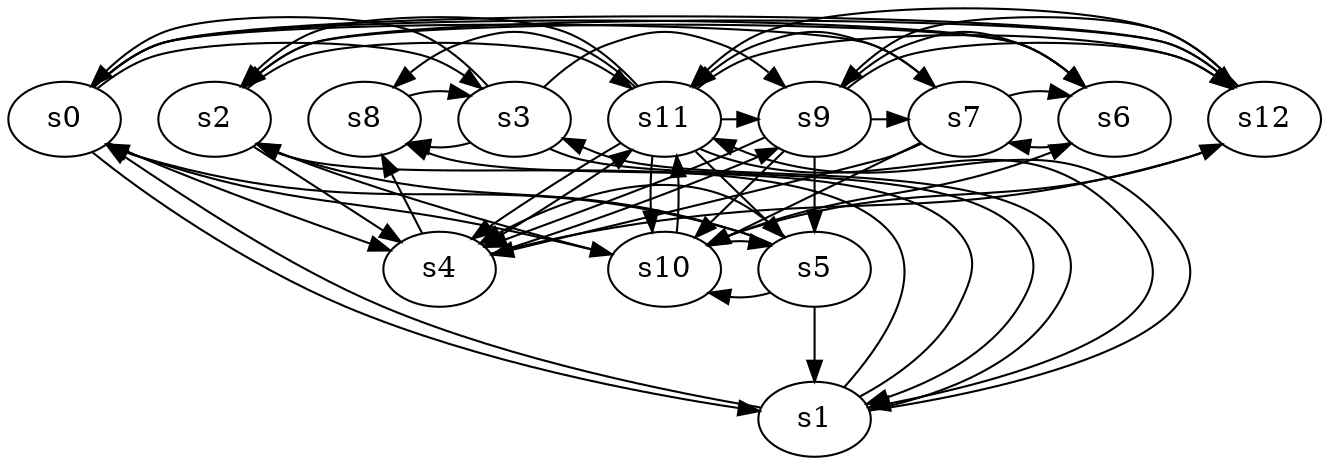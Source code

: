 digraph game_0782_complex_13 {
    s0 [name="s0", player=0, target=1];
    s1 [name="s1", player=1, target=1];
    s2 [name="s2", player=0];
    s3 [name="s3", player=1, target=1];
    s4 [name="s4", player=1];
    s5 [name="s5", player=1];
    s6 [name="s6", player=1, target=1];
    s7 [name="s7", player=0, target=1];
    s8 [name="s8", player=0];
    s9 [name="s9", player=0, target=1];
    s10 [name="s10", player=0];
    s11 [name="s11", player=1];
    s12 [name="s12", player=0];

    s0 -> s1 [constraint="time % 3 == 0 || time % 2 == 1"];
    s0 -> s3 [constraint="time % 3 == 1 || time % 4 == 2"];
    s0 -> s4;
    s0 -> s6 [constraint="!(time % 2 == 1)"];
    s0 -> s7 [constraint="time == 2 || time == 3 || time == 4 || time == 10 || time == 12"];
    s0 -> s10 [constraint="time % 3 == 1"];
    s0 -> s12 [constraint="time == 10 || time == 13"];
    s1 -> s0 [constraint="time % 4 == 0 && time % 5 == 3"];
    s1 -> s2 [constraint="!(time % 4 == 2)"];
    s1 -> s3 [constraint="!(time % 2 == 0)"];
    s1 -> s8 [constraint="!(time % 3 == 2)"];
    s1 -> s11 [constraint="time % 3 == 1 && time % 3 == 2"];
    s2 -> s4 [constraint="time % 2 == 1"];
    s2 -> s6 [constraint="time == 13"];
    s2 -> s11 [constraint="time % 3 == 1 || time % 5 == 1"];
    s3 -> s0 [constraint="time % 4 == 1 || time % 4 == 0"];
    s3 -> s1 [constraint="time % 2 == 0 && time % 5 == 4"];
    s3 -> s8 [constraint="time % 3 == 2"];
    s3 -> s9 [constraint="!(time % 5 == 3)"];
    s4 -> s8 [constraint="!(time % 5 == 4)"];
    s4 -> s9 [constraint="time % 5 == 3 || time % 3 == 1"];
    s4 -> s11 [constraint="time % 3 == 2 || time % 2 == 0"];
    s4 -> s12 [constraint="time % 8 == 6"];
    s5 -> s0 [constraint="time % 4 == 2"];
    s5 -> s1;
    s5 -> s2 [constraint="!(time % 3 == 2)"];
    s5 -> s4 [constraint="time % 4 == 0 || time % 5 == 1"];
    s5 -> s10 [constraint="time == 13 || time == 15 || time == 19"];
    s6 -> s7 [constraint="time % 5 == 3 || time % 3 == 0"];
    s7 -> s4 [constraint="time % 4 == 0 || time % 3 == 1"];
    s7 -> s6 [constraint="time % 4 == 2"];
    s7 -> s10 [constraint="time % 5 == 0 || time % 3 == 1"];
    s7 -> s11 [constraint="!(time % 3 == 1)"];
    s8 -> s3 [constraint="!(time % 2 == 0)"];
    s9 -> s4 [constraint="!(time % 6 == 2)"];
    s9 -> s5;
    s9 -> s6 [constraint="time % 5 == 0 || time % 5 == 0"];
    s9 -> s7 [constraint="!(time % 6 == 1)"];
    s9 -> s10 [constraint="time == 4 || time == 14 || time == 21 || time == 23 || time == 24"];
    s9 -> s12 [constraint="time % 3 == 0 && time % 4 == 1"];
    s10 -> s2 [constraint="time % 3 == 2 || time % 2 == 0"];
    s10 -> s5 [constraint="time % 2 == 0"];
    s10 -> s6 [constraint="time % 4 == 3 || time % 5 == 4"];
    s10 -> s11 [constraint="time % 5 == 3 || time % 4 == 1"];
    s11 -> s1 [constraint="time % 2 == 0"];
    s11 -> s2 [constraint="time % 5 == 3 || time % 3 == 2"];
    s11 -> s4;
    s11 -> s5 [constraint="!(time % 3 == 1)"];
    s11 -> s8 [constraint="time % 2 == 1 || time % 5 == 1"];
    s11 -> s9 [constraint="time == 4 || time == 7 || time == 12 || time == 13 || time == 15"];
    s11 -> s10;
    s11 -> s12 [constraint="!(time % 6 == 1)"];
    s12 -> s2 [constraint="time % 3 == 1 && time % 4 == 0"];
    s12 -> s9 [constraint="!(time % 4 == 2)"];
    s12 -> s10 [constraint="!(time % 2 == 0)"];
    s12 -> s11 [constraint="time % 2 == 0 && time % 5 == 1"];
}
